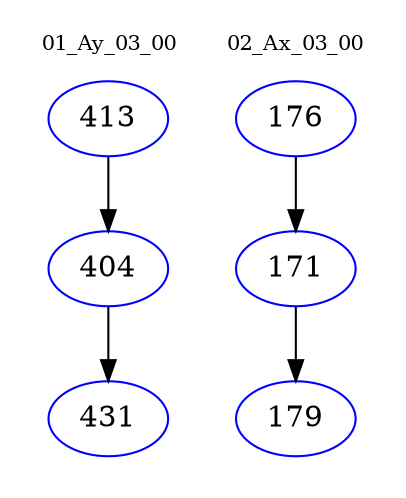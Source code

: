 digraph{
subgraph cluster_0 {
color = white
label = "01_Ay_03_00";
fontsize=10;
T0_413 [label="413", color="blue"]
T0_413 -> T0_404 [color="black"]
T0_404 [label="404", color="blue"]
T0_404 -> T0_431 [color="black"]
T0_431 [label="431", color="blue"]
}
subgraph cluster_1 {
color = white
label = "02_Ax_03_00";
fontsize=10;
T1_176 [label="176", color="blue"]
T1_176 -> T1_171 [color="black"]
T1_171 [label="171", color="blue"]
T1_171 -> T1_179 [color="black"]
T1_179 [label="179", color="blue"]
}
}
